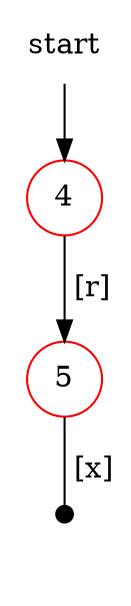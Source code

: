 /* ABW: */
digraph {
 
 rank = same;
 fontsize = 10;
 arrowType=open;
 
 node_4 [shape=plaintext label="start"]; node_4 -> 4;
 4 [shape=circle color=red fixedsize=true];
 4 -> 5 [label=" [r] "];
 5 [shape=circle color=red fixedsize=true];
 true_5 [shape=plaintext label=""];
 5 -> true_5 [label=" [x] " arrowhead=dot];
 
}

